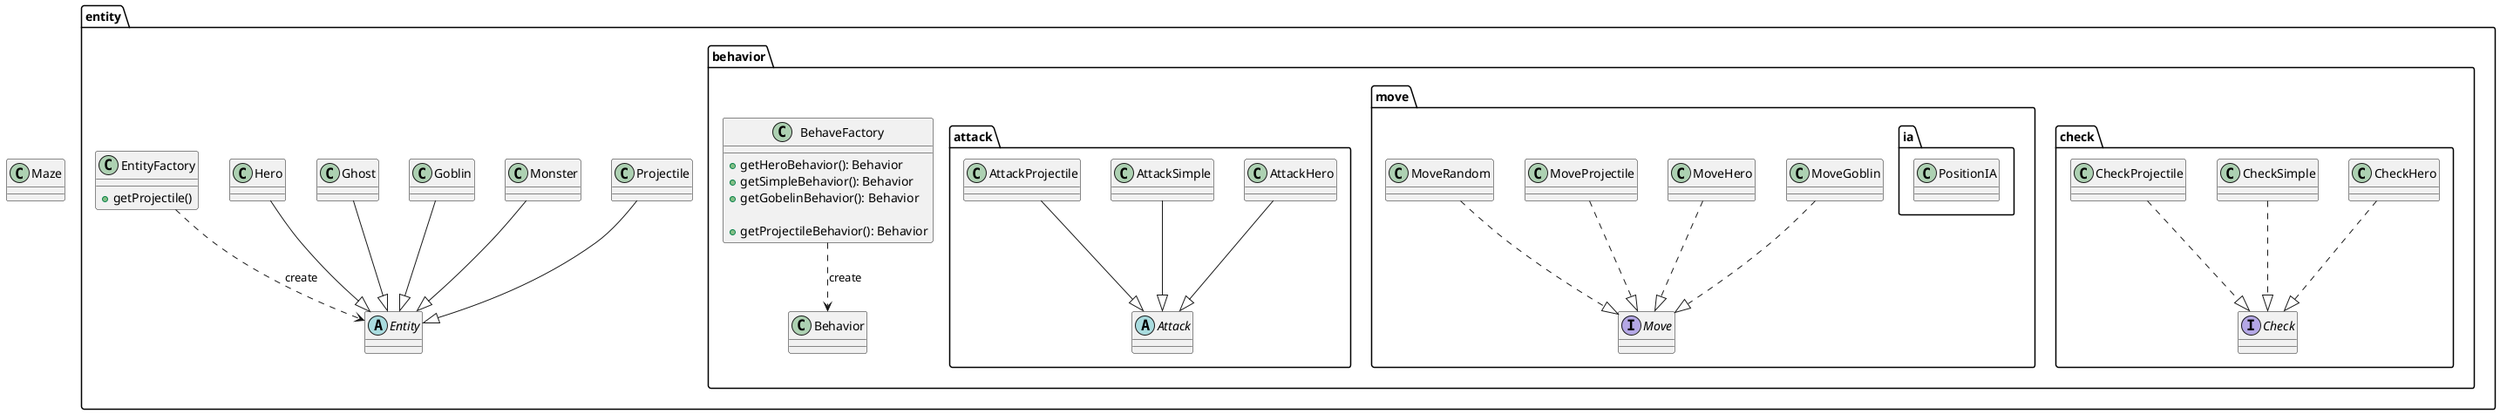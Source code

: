 @startuml

package entity{

    package behavior{

        class BehaveFactory{
            + getHeroBehavior(): Behavior
            + getSimpleBehavior(): Behavior
            + getGobelinBehavior(): Behavior

            + getProjectileBehavior(): Behavior
        }

        class Behavior{

        }

        BehaveFactory ..> Behavior: create

        package check{
            interface Check{

            }

            class CheckHero{

            }

            class CheckSimple{

            }

            class CheckProjectile{

            }

            CheckSimple ..|> Check
            CheckHero ..|> Check
            CheckProjectile ..|> Check
        }

        package move{
            interface Move{

            }

            class MoveGoblin{

            }

            class MoveHero{

            }

            class MoveProjectile{

            }

            class MoveRandom{

            }

            MoveHero ..|> Move
            MoveProjectile ..|> Move
            MoveRandom ..|> Move
            MoveGoblin ..|> Move

            package ia{
                class PositionIA{

                }
            }
        }

        package attack{

            abstract Attack{

            }

            class AttackHero{

            }

            class AttackSimple{

            }

            class AttackProjectile{

            }

            AttackHero --|> Attack
            AttackSimple --|> Attack
            AttackProjectile --|> Attack
        }

    }

    abstract Entity{

    }

    class Projectile{

    }

    class Monster{

    }

    class Goblin{

    }

    class Ghost{

    }

    class Hero{

    }

    class EntityFactory{
        + getProjectile()
    }

    EntityFactory ..> Entity: create

    Projectile --|> Entity
    Monster --|> Entity
    Hero --|> Entity
    Goblin --|> Entity
    Ghost --|> Entity

}

class Maze{

}



@enduml